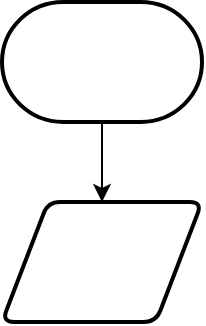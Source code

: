 <mxfile version="17.4.1" type="github">
  <diagram id="C5RBs43oDa-KdzZeNtuy" name="Page-1">
    <mxGraphModel dx="1368" dy="873" grid="1" gridSize="10" guides="1" tooltips="1" connect="1" arrows="1" fold="1" page="1" pageScale="1" pageWidth="827" pageHeight="1169" math="0" shadow="0">
      <root>
        <mxCell id="WIyWlLk6GJQsqaUBKTNV-0" />
        <mxCell id="WIyWlLk6GJQsqaUBKTNV-1" parent="WIyWlLk6GJQsqaUBKTNV-0" />
        <mxCell id="if-IvV3kvYtFgRPtjbIp-2" style="edgeStyle=orthogonalEdgeStyle;rounded=0;orthogonalLoop=1;jettySize=auto;html=1;exitX=0.5;exitY=1;exitDx=0;exitDy=0;exitPerimeter=0;" edge="1" parent="WIyWlLk6GJQsqaUBKTNV-1" source="if-IvV3kvYtFgRPtjbIp-0" target="if-IvV3kvYtFgRPtjbIp-1">
          <mxGeometry relative="1" as="geometry" />
        </mxCell>
        <mxCell id="if-IvV3kvYtFgRPtjbIp-0" value="" style="strokeWidth=2;html=1;shape=mxgraph.flowchart.terminator;whiteSpace=wrap;" vertex="1" parent="WIyWlLk6GJQsqaUBKTNV-1">
          <mxGeometry x="180" y="60" width="100" height="60" as="geometry" />
        </mxCell>
        <mxCell id="if-IvV3kvYtFgRPtjbIp-1" value="" style="shape=parallelogram;html=1;strokeWidth=2;perimeter=parallelogramPerimeter;whiteSpace=wrap;rounded=1;arcSize=12;size=0.23;" vertex="1" parent="WIyWlLk6GJQsqaUBKTNV-1">
          <mxGeometry x="180" y="160" width="100" height="60" as="geometry" />
        </mxCell>
      </root>
    </mxGraphModel>
  </diagram>
</mxfile>
